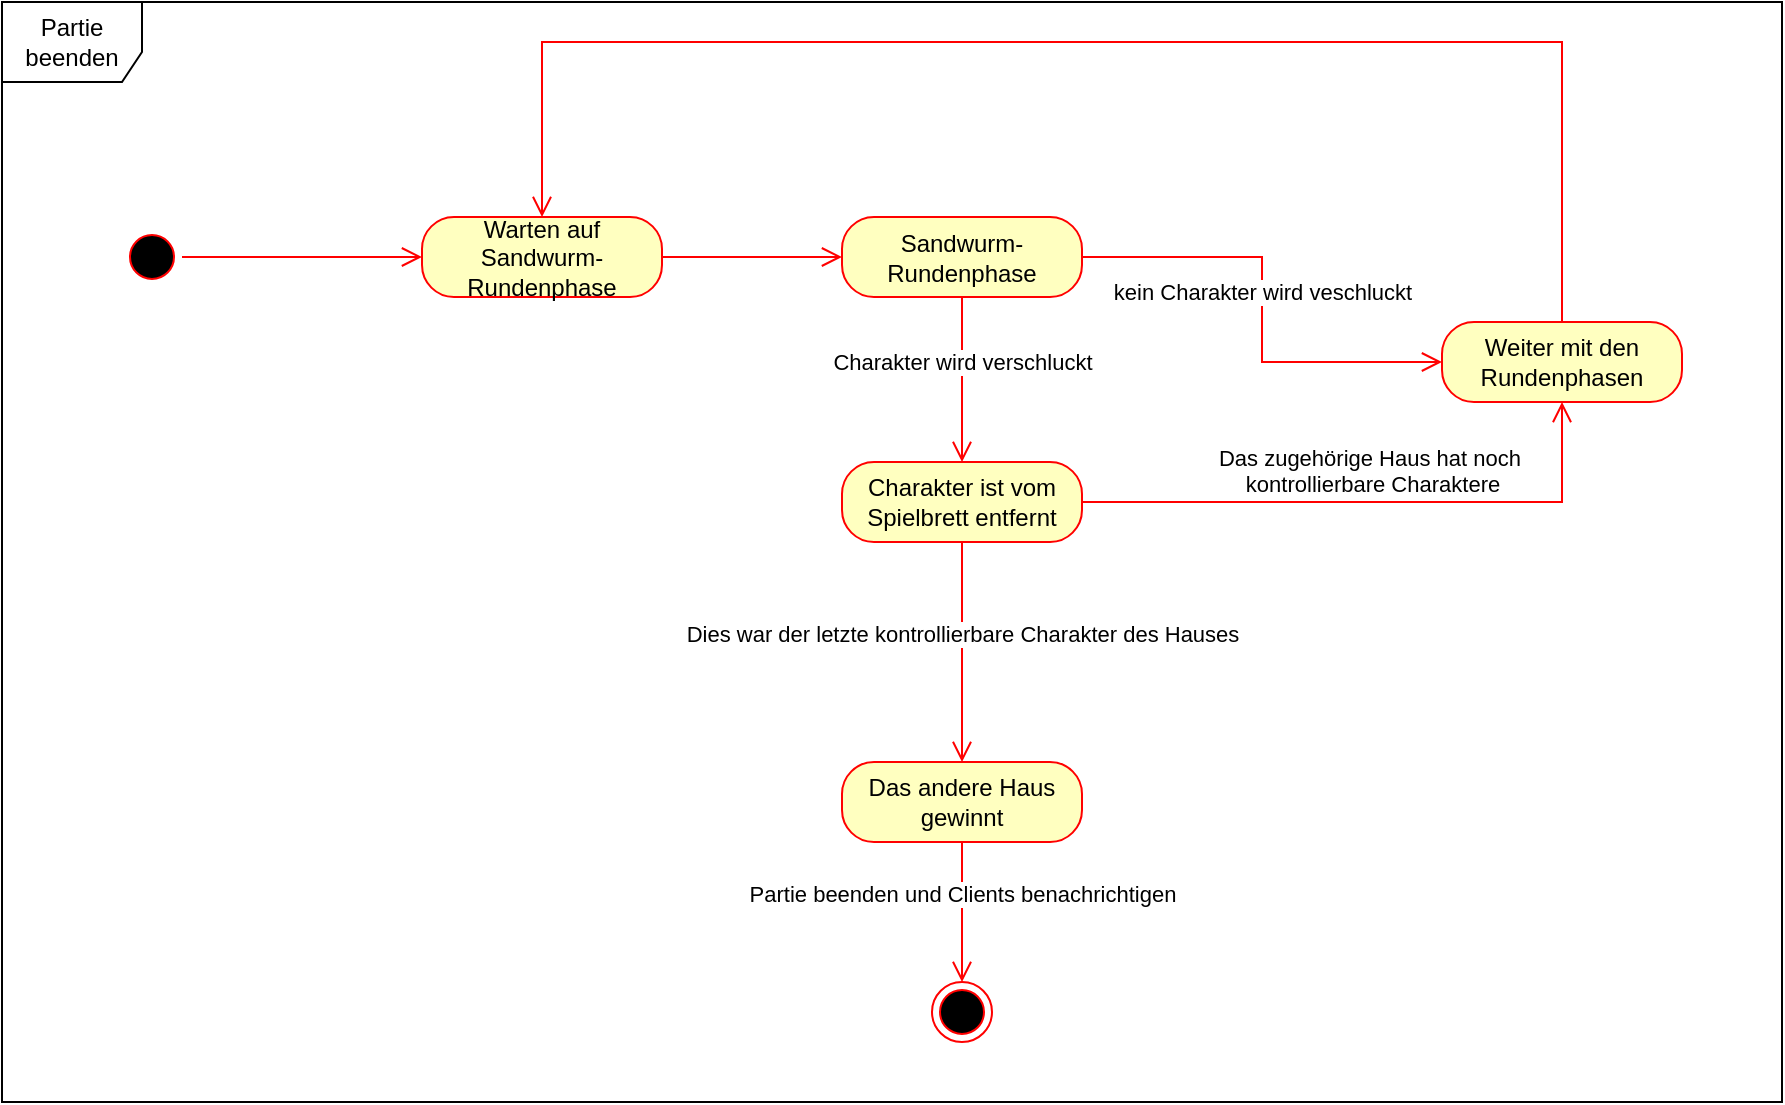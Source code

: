 <mxfile version="16.2.2" type="device"><diagram id="dh_2YNzukI0fKcttQKsf" name="Partie beenden Zustandsdiagramm"><mxGraphModel dx="1102" dy="620" grid="1" gridSize="10" guides="1" tooltips="1" connect="1" arrows="1" fold="1" page="1" pageScale="1" pageWidth="1654" pageHeight="2336" math="0" shadow="0"><root><mxCell id="0"/><mxCell id="1" parent="0"/><mxCell id="Fjra9fmLoaTeLkYrBD0c-1" value="" style="ellipse;html=1;shape=startState;fillColor=#000000;strokeColor=#ff0000;" parent="1" vertex="1"><mxGeometry x="100" y="122.5" width="30" height="30" as="geometry"/></mxCell><mxCell id="Fjra9fmLoaTeLkYrBD0c-2" value="" style="edgeStyle=orthogonalEdgeStyle;html=1;verticalAlign=bottom;endArrow=open;endSize=8;strokeColor=#ff0000;rounded=0;entryX=0;entryY=0.5;entryDx=0;entryDy=0;" parent="1" source="Fjra9fmLoaTeLkYrBD0c-1" target="EyfbW_kHKZWckiFwfSfJ-1" edge="1"><mxGeometry relative="1" as="geometry"><mxPoint x="220" y="95" as="targetPoint"/></mxGeometry></mxCell><mxCell id="Fjra9fmLoaTeLkYrBD0c-9" value="Das andere Haus gewinnt" style="rounded=1;whiteSpace=wrap;html=1;arcSize=40;fontColor=#000000;fillColor=#ffffc0;strokeColor=#ff0000;" parent="1" vertex="1"><mxGeometry x="460" y="390" width="120" height="40" as="geometry"/></mxCell><mxCell id="Fjra9fmLoaTeLkYrBD0c-10" value="Partie beenden und Clients benachrichtigen" style="edgeStyle=orthogonalEdgeStyle;html=1;verticalAlign=bottom;endArrow=open;endSize=8;strokeColor=#ff0000;rounded=0;entryX=0.5;entryY=0;entryDx=0;entryDy=0;" parent="1" source="Fjra9fmLoaTeLkYrBD0c-9" target="Fjra9fmLoaTeLkYrBD0c-11" edge="1"><mxGeometry relative="1" as="geometry"><mxPoint x="520" y="520" as="targetPoint"/></mxGeometry></mxCell><mxCell id="Fjra9fmLoaTeLkYrBD0c-11" value="" style="ellipse;html=1;shape=endState;fillColor=#000000;strokeColor=#ff0000;" parent="1" vertex="1"><mxGeometry x="505" y="500" width="30" height="30" as="geometry"/></mxCell><mxCell id="Fjra9fmLoaTeLkYrBD0c-13" value="Weiter mit den Rundenphasen" style="rounded=1;whiteSpace=wrap;html=1;arcSize=40;fontColor=#000000;fillColor=#ffffc0;strokeColor=#ff0000;" parent="1" vertex="1"><mxGeometry x="760" y="170" width="120" height="40" as="geometry"/></mxCell><mxCell id="Fjra9fmLoaTeLkYrBD0c-14" value="" style="edgeStyle=orthogonalEdgeStyle;html=1;verticalAlign=bottom;endArrow=open;endSize=8;strokeColor=#ff0000;rounded=0;entryX=0.5;entryY=0;entryDx=0;entryDy=0;" parent="1" source="Fjra9fmLoaTeLkYrBD0c-13" target="EyfbW_kHKZWckiFwfSfJ-1" edge="1"><mxGeometry relative="1" as="geometry"><mxPoint x="110" y="210" as="targetPoint"/><Array as="points"><mxPoint x="820" y="30"/><mxPoint x="310" y="30"/></Array></mxGeometry></mxCell><mxCell id="EyfbW_kHKZWckiFwfSfJ-1" value="Warten auf Sandwurm-Rundenphase" style="rounded=1;whiteSpace=wrap;html=1;arcSize=40;fontColor=#000000;fillColor=#ffffc0;strokeColor=#ff0000;" parent="1" vertex="1"><mxGeometry x="250" y="117.5" width="120" height="40" as="geometry"/></mxCell><mxCell id="EyfbW_kHKZWckiFwfSfJ-2" value="" style="edgeStyle=orthogonalEdgeStyle;html=1;verticalAlign=bottom;endArrow=open;endSize=8;strokeColor=#ff0000;rounded=0;entryX=0;entryY=0.5;entryDx=0;entryDy=0;" parent="1" source="EyfbW_kHKZWckiFwfSfJ-1" target="EyfbW_kHKZWckiFwfSfJ-3" edge="1"><mxGeometry relative="1" as="geometry"><mxPoint x="453" y="138" as="targetPoint"/></mxGeometry></mxCell><mxCell id="EyfbW_kHKZWckiFwfSfJ-3" value="Sandwurm-Rundenphase" style="rounded=1;whiteSpace=wrap;html=1;arcSize=40;fontColor=#000000;fillColor=#ffffc0;strokeColor=#ff0000;" parent="1" vertex="1"><mxGeometry x="460" y="117.5" width="120" height="40" as="geometry"/></mxCell><mxCell id="EyfbW_kHKZWckiFwfSfJ-4" value="Charakter wird verschluckt" style="edgeStyle=orthogonalEdgeStyle;html=1;verticalAlign=bottom;endArrow=open;endSize=8;strokeColor=#ff0000;rounded=0;entryX=0.5;entryY=0;entryDx=0;entryDy=0;" parent="1" source="EyfbW_kHKZWckiFwfSfJ-3" target="EyfbW_kHKZWckiFwfSfJ-5" edge="1"><mxGeometry relative="1" as="geometry"><mxPoint x="520" y="217.5" as="targetPoint"/></mxGeometry></mxCell><mxCell id="EyfbW_kHKZWckiFwfSfJ-5" value="Charakter ist vom Spielbrett entfernt" style="rounded=1;whiteSpace=wrap;html=1;arcSize=40;fontColor=#000000;fillColor=#ffffc0;strokeColor=#ff0000;" parent="1" vertex="1"><mxGeometry x="460" y="240" width="120" height="40" as="geometry"/></mxCell><mxCell id="EyfbW_kHKZWckiFwfSfJ-6" value="Dies war der letzte kontrollierbare Charakter des Hauses" style="edgeStyle=orthogonalEdgeStyle;html=1;verticalAlign=bottom;endArrow=open;endSize=8;strokeColor=#ff0000;rounded=0;entryX=0.5;entryY=0;entryDx=0;entryDy=0;" parent="1" source="EyfbW_kHKZWckiFwfSfJ-5" target="Fjra9fmLoaTeLkYrBD0c-9" edge="1"><mxGeometry relative="1" as="geometry"><mxPoint x="580" y="360" as="targetPoint"/></mxGeometry></mxCell><mxCell id="EyfbW_kHKZWckiFwfSfJ-8" value="kein Charakter wird veschluckt" style="edgeStyle=orthogonalEdgeStyle;html=1;verticalAlign=bottom;endArrow=open;endSize=8;strokeColor=#ff0000;rounded=0;exitX=1;exitY=0.5;exitDx=0;exitDy=0;entryX=0;entryY=0.5;entryDx=0;entryDy=0;" parent="1" source="EyfbW_kHKZWckiFwfSfJ-3" target="Fjra9fmLoaTeLkYrBD0c-13" edge="1"><mxGeometry relative="1" as="geometry"><mxPoint x="760" y="138" as="targetPoint"/><mxPoint x="360" y="240.0" as="sourcePoint"/></mxGeometry></mxCell><mxCell id="EyfbW_kHKZWckiFwfSfJ-10" value="Das zugehörige Haus hat noch&amp;nbsp;&lt;br&gt;kontrollierbare Charaktere" style="edgeStyle=orthogonalEdgeStyle;html=1;verticalAlign=bottom;endArrow=open;endSize=8;strokeColor=#ff0000;rounded=0;exitX=1;exitY=0.5;exitDx=0;exitDy=0;entryX=0.5;entryY=1;entryDx=0;entryDy=0;" parent="1" source="EyfbW_kHKZWckiFwfSfJ-5" target="Fjra9fmLoaTeLkYrBD0c-13" edge="1"><mxGeometry relative="1" as="geometry"><mxPoint x="770" y="260" as="targetPoint"/><mxPoint x="360" y="240.0" as="sourcePoint"/></mxGeometry></mxCell><mxCell id="ZUCnEO1Zvto6zr_O5aJP-1" value="Partie beenden" style="shape=umlFrame;whiteSpace=wrap;html=1;width=70;height=40;" parent="1" vertex="1"><mxGeometry x="40" y="10" width="890" height="550" as="geometry"/></mxCell></root></mxGraphModel></diagram></mxfile>